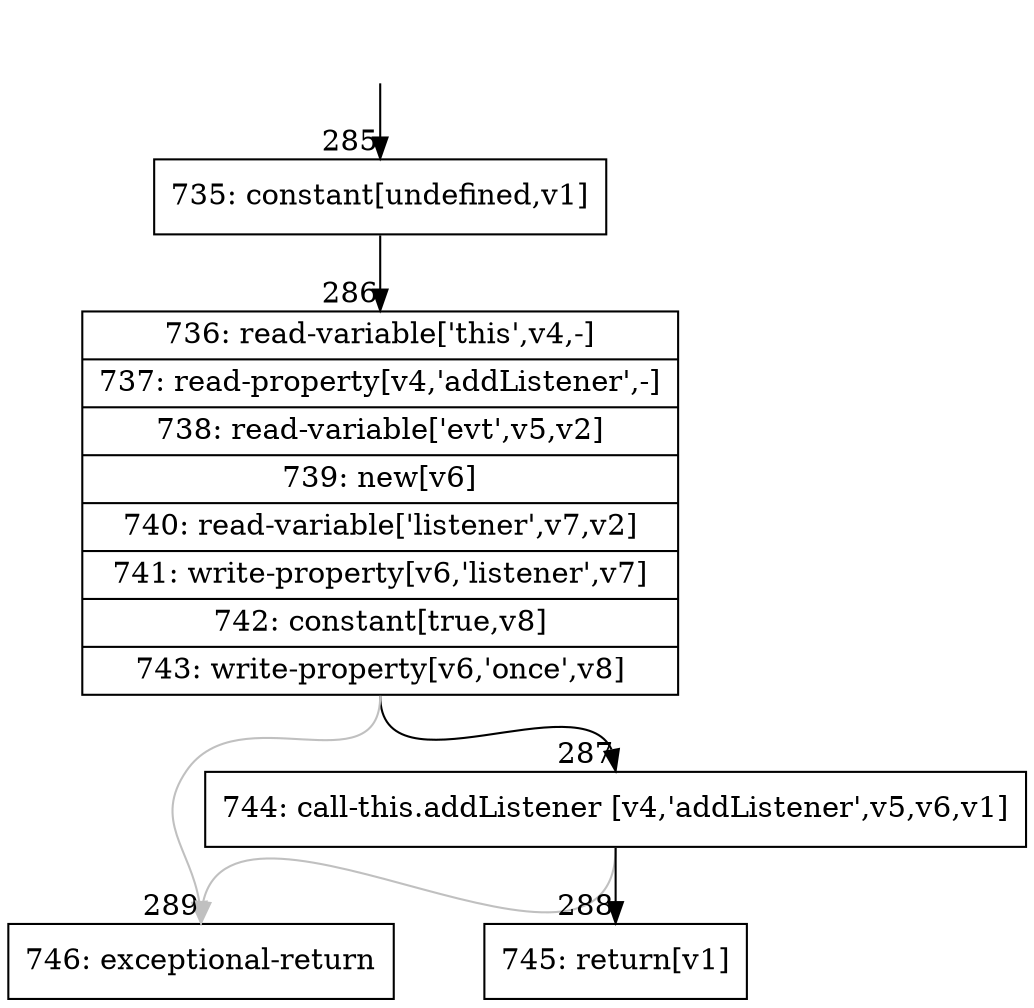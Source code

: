 digraph {
rankdir="TD"
BB_entry30[shape=none,label=""];
BB_entry30 -> BB285 [tailport=s, headport=n, headlabel="    285"]
BB285 [shape=record label="{735: constant[undefined,v1]}" ] 
BB285 -> BB286 [tailport=s, headport=n, headlabel="      286"]
BB286 [shape=record label="{736: read-variable['this',v4,-]|737: read-property[v4,'addListener',-]|738: read-variable['evt',v5,v2]|739: new[v6]|740: read-variable['listener',v7,v2]|741: write-property[v6,'listener',v7]|742: constant[true,v8]|743: write-property[v6,'once',v8]}" ] 
BB286 -> BB287 [tailport=s, headport=n, headlabel="      287"]
BB286 -> BB289 [tailport=s, headport=n, color=gray, headlabel="      289"]
BB287 [shape=record label="{744: call-this.addListener [v4,'addListener',v5,v6,v1]}" ] 
BB287 -> BB288 [tailport=s, headport=n, headlabel="      288"]
BB287 -> BB289 [tailport=s, headport=n, color=gray]
BB288 [shape=record label="{745: return[v1]}" ] 
BB289 [shape=record label="{746: exceptional-return}" ] 
//#$~ 396
}
